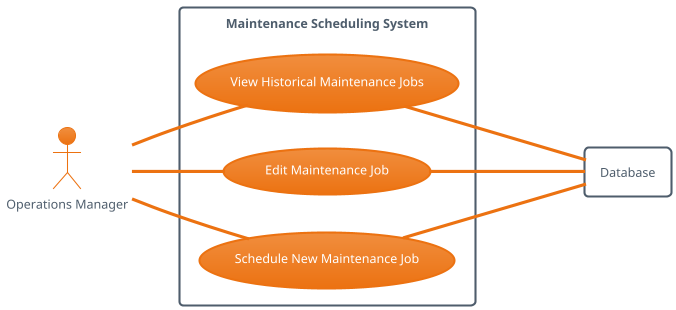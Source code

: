 @startuml
!theme aws-orange
left to right direction

actor Manager as "Operations Manager"

rectangle Database

rectangle "Maintenance Scheduling System" {

    usecase UC1 as "View Historical Maintenance Jobs"
    usecase UC2 as "Edit Maintenance Job"
    usecase UC3 as "Schedule New Maintenance Job"

    Manager -- UC1
    Manager -- UC2
    Manager -- UC3

    UC1 --- Database
    UC2 --- Database
    UC3 --- Database

}
@enduml
